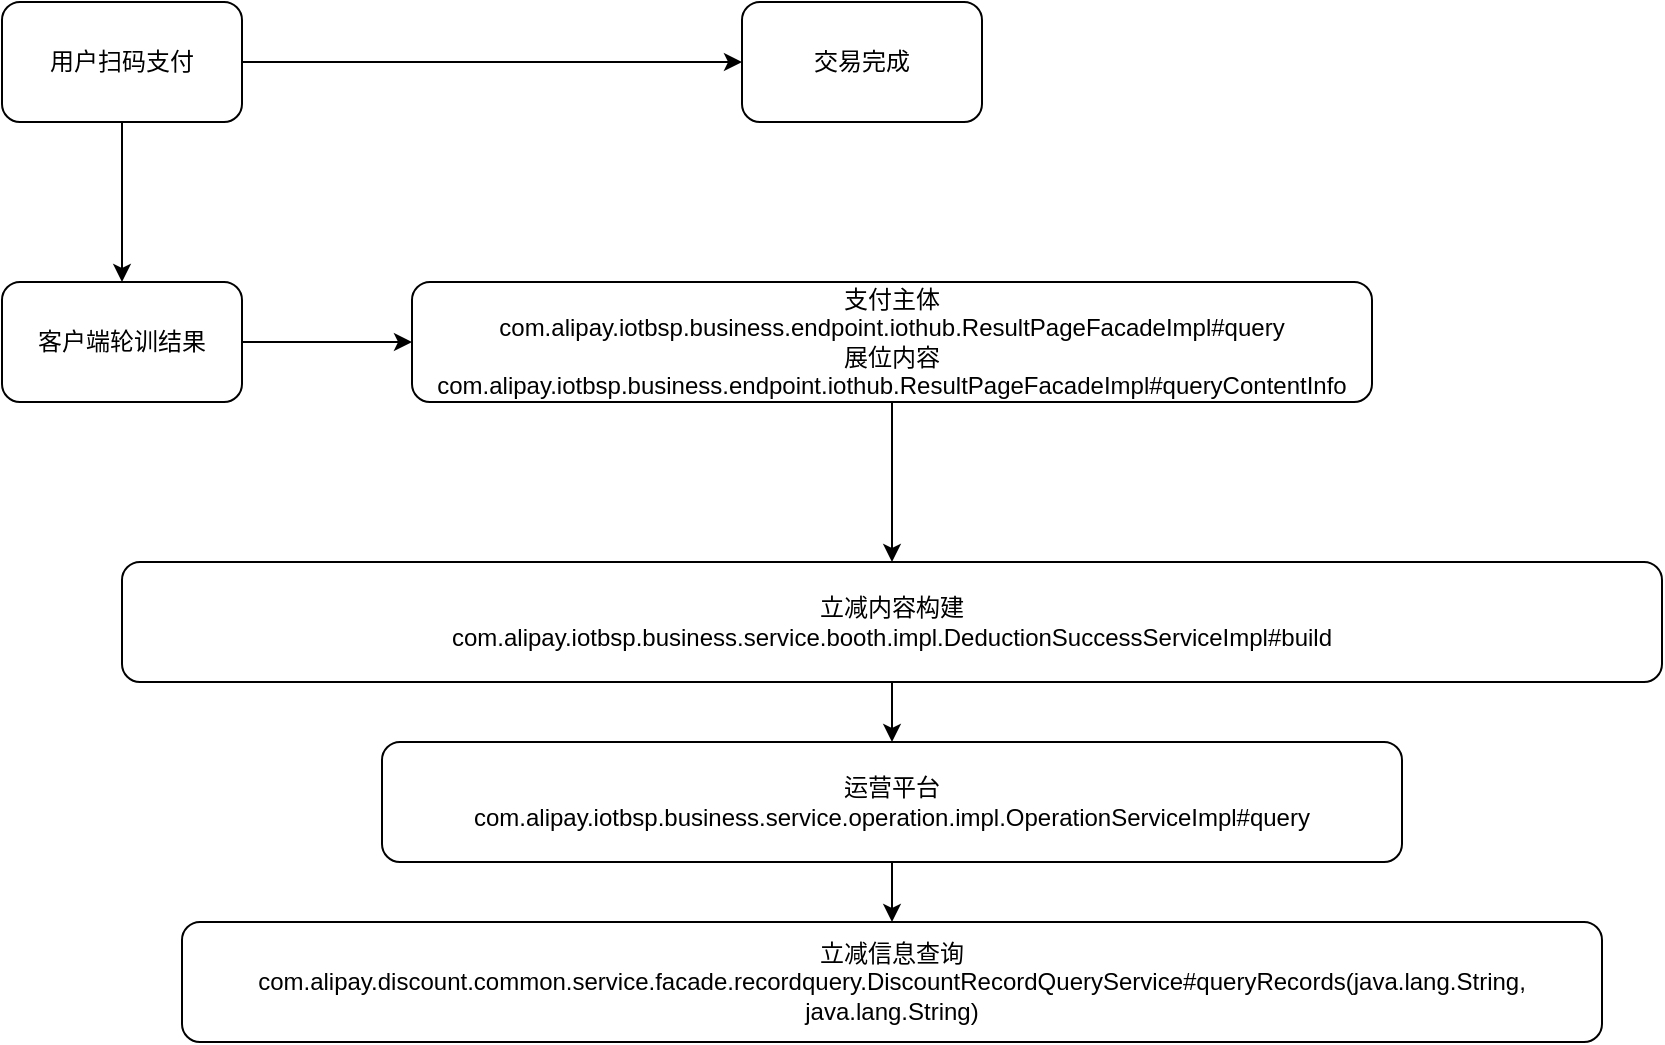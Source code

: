 <mxfile version="15.4.3" type="github"><diagram id="Zpn4HcBK2minbMQst2jd" name="Page-1"><mxGraphModel dx="2381" dy="1026" grid="1" gridSize="10" guides="1" tooltips="1" connect="1" arrows="1" fold="1" page="1" pageScale="1" pageWidth="827" pageHeight="1169" math="0" shadow="0"><root><mxCell id="0"/><mxCell id="1" parent="0"/><mxCell id="bA84TiAUMZAXvpvFGzeC-1" value="" style="edgeStyle=orthogonalEdgeStyle;rounded=0;orthogonalLoop=1;jettySize=auto;html=1;entryX=0;entryY=0.5;entryDx=0;entryDy=0;" edge="1" parent="1" source="bA84TiAUMZAXvpvFGzeC-3" target="bA84TiAUMZAXvpvFGzeC-5"><mxGeometry relative="1" as="geometry"><mxPoint x="370" y="260" as="targetPoint"/></mxGeometry></mxCell><mxCell id="bA84TiAUMZAXvpvFGzeC-2" value="" style="edgeStyle=orthogonalEdgeStyle;rounded=0;orthogonalLoop=1;jettySize=auto;html=1;" edge="1" parent="1" source="bA84TiAUMZAXvpvFGzeC-3" target="bA84TiAUMZAXvpvFGzeC-8"><mxGeometry relative="1" as="geometry"/></mxCell><mxCell id="bA84TiAUMZAXvpvFGzeC-3" value="用户扫码支付" style="rounded=1;whiteSpace=wrap;html=1;" vertex="1" parent="1"><mxGeometry x="-110" y="230" width="120" height="60" as="geometry"/></mxCell><mxCell id="bA84TiAUMZAXvpvFGzeC-5" value="交易完成" style="whiteSpace=wrap;html=1;rounded=1;" vertex="1" parent="1"><mxGeometry x="260" y="230" width="120" height="60" as="geometry"/></mxCell><mxCell id="bA84TiAUMZAXvpvFGzeC-6" value="" style="edgeStyle=orthogonalEdgeStyle;rounded=0;orthogonalLoop=1;jettySize=auto;html=1;" edge="1" parent="1" source="bA84TiAUMZAXvpvFGzeC-8" target="bA84TiAUMZAXvpvFGzeC-10"><mxGeometry relative="1" as="geometry"/></mxCell><mxCell id="bA84TiAUMZAXvpvFGzeC-8" value="客户端轮训结果" style="whiteSpace=wrap;html=1;rounded=1;" vertex="1" parent="1"><mxGeometry x="-110" y="370" width="120" height="60" as="geometry"/></mxCell><mxCell id="bA84TiAUMZAXvpvFGzeC-9" value="" style="edgeStyle=orthogonalEdgeStyle;rounded=0;orthogonalLoop=1;jettySize=auto;html=1;" edge="1" parent="1" source="bA84TiAUMZAXvpvFGzeC-10" target="bA84TiAUMZAXvpvFGzeC-15"><mxGeometry relative="1" as="geometry"/></mxCell><mxCell id="bA84TiAUMZAXvpvFGzeC-10" value="支付主体&lt;br&gt;com.alipay.iotbsp.business.endpoint.iothub.ResultPageFacadeImpl#query&lt;br&gt;展位内容&lt;br&gt;com.alipay.iotbsp.business.endpoint.iothub.ResultPageFacadeImpl#queryContentInfo" style="whiteSpace=wrap;html=1;rounded=1;" vertex="1" parent="1"><mxGeometry x="95" y="370" width="480" height="60" as="geometry"/></mxCell><mxCell id="bA84TiAUMZAXvpvFGzeC-13" value="" style="edgeStyle=orthogonalEdgeStyle;rounded=0;orthogonalLoop=1;jettySize=auto;html=1;exitX=0.5;exitY=1;exitDx=0;exitDy=0;" edge="1" parent="1" source="bA84TiAUMZAXvpvFGzeC-18" target="bA84TiAUMZAXvpvFGzeC-17"><mxGeometry relative="1" as="geometry"><mxPoint x="335" y="650" as="sourcePoint"/></mxGeometry></mxCell><mxCell id="bA84TiAUMZAXvpvFGzeC-14" value="" style="edgeStyle=orthogonalEdgeStyle;rounded=0;orthogonalLoop=1;jettySize=auto;html=1;" edge="1" parent="1" source="bA84TiAUMZAXvpvFGzeC-15" target="bA84TiAUMZAXvpvFGzeC-18"><mxGeometry relative="1" as="geometry"/></mxCell><mxCell id="bA84TiAUMZAXvpvFGzeC-15" value="立减内容构建&lt;br&gt;com.alipay.iotbsp.business.service.booth.impl.DeductionSuccessServiceImpl#build" style="whiteSpace=wrap;html=1;rounded=1;" vertex="1" parent="1"><mxGeometry x="-50" y="510" width="770" height="60" as="geometry"/></mxCell><mxCell id="bA84TiAUMZAXvpvFGzeC-17" value="立减信息查询&lt;br&gt;com.alipay.discount.common.service.facade.recordquery.DiscountRecordQueryService#queryRecords(java.lang.String, java.lang.String)" style="whiteSpace=wrap;html=1;rounded=1;" vertex="1" parent="1"><mxGeometry x="-20" y="690" width="710" height="60" as="geometry"/></mxCell><mxCell id="bA84TiAUMZAXvpvFGzeC-18" value="运营平台&lt;br&gt;com.alipay.iotbsp.business.service.operation.impl.OperationServiceImpl#query" style="whiteSpace=wrap;html=1;rounded=1;" vertex="1" parent="1"><mxGeometry x="80" y="600" width="510" height="60" as="geometry"/></mxCell></root></mxGraphModel></diagram></mxfile>